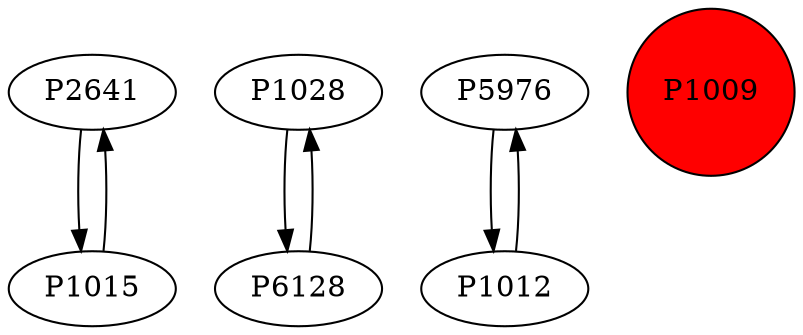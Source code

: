 digraph {
	P2641 -> P1015
	P1028 -> P6128
	P5976 -> P1012
	P1015 -> P2641
	P1012 -> P5976
	P6128 -> P1028
	P1009 [shape=circle]
	P1009 [style=filled]
	P1009 [fillcolor=red]
}